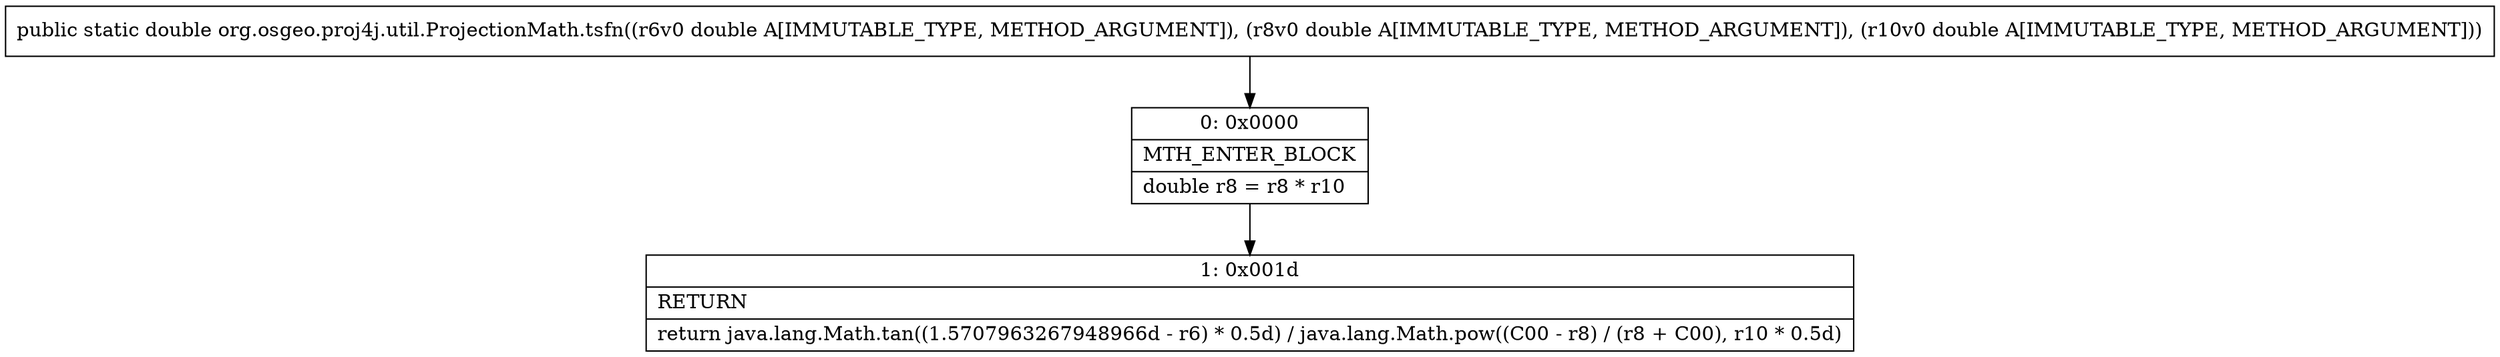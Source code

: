 digraph "CFG fororg.osgeo.proj4j.util.ProjectionMath.tsfn(DDD)D" {
Node_0 [shape=record,label="{0\:\ 0x0000|MTH_ENTER_BLOCK\l|double r8 = r8 * r10\l}"];
Node_1 [shape=record,label="{1\:\ 0x001d|RETURN\l|return java.lang.Math.tan((1.5707963267948966d \- r6) * 0.5d) \/ java.lang.Math.pow((C00 \- r8) \/ (r8 + C00), r10 * 0.5d)\l}"];
MethodNode[shape=record,label="{public static double org.osgeo.proj4j.util.ProjectionMath.tsfn((r6v0 double A[IMMUTABLE_TYPE, METHOD_ARGUMENT]), (r8v0 double A[IMMUTABLE_TYPE, METHOD_ARGUMENT]), (r10v0 double A[IMMUTABLE_TYPE, METHOD_ARGUMENT])) }"];
MethodNode -> Node_0;
Node_0 -> Node_1;
}


